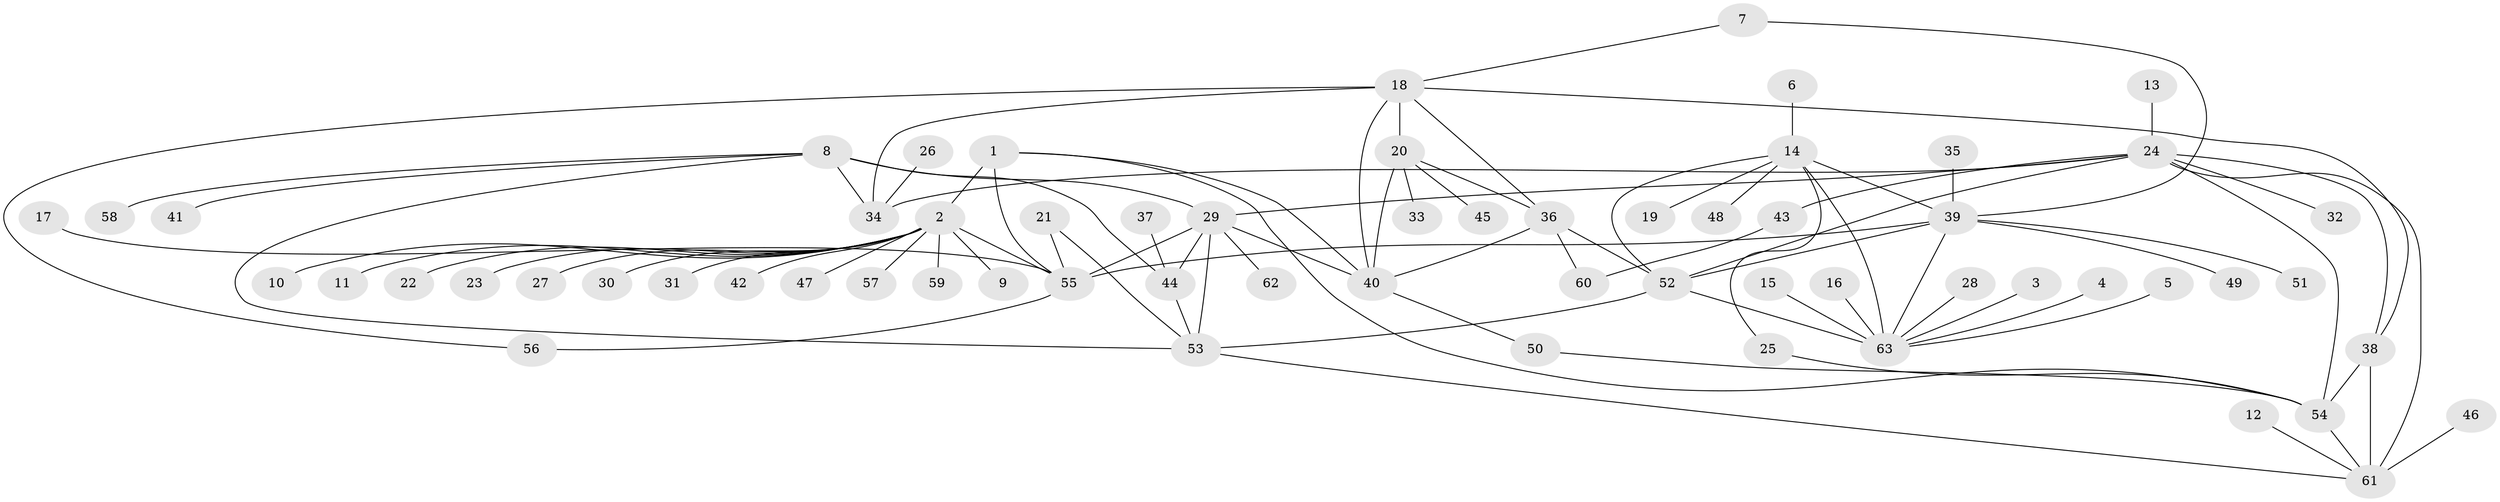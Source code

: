 // original degree distribution, {9: 0.047619047619047616, 8: 0.06349206349206349, 7: 0.03968253968253968, 11: 0.023809523809523808, 6: 0.031746031746031744, 10: 0.007936507936507936, 13: 0.015873015873015872, 12: 0.007936507936507936, 1: 0.5952380952380952, 2: 0.1349206349206349, 4: 0.023809523809523808, 3: 0.007936507936507936}
// Generated by graph-tools (version 1.1) at 2025/02/03/09/25 03:02:43]
// undirected, 63 vertices, 90 edges
graph export_dot {
graph [start="1"]
  node [color=gray90,style=filled];
  1;
  2;
  3;
  4;
  5;
  6;
  7;
  8;
  9;
  10;
  11;
  12;
  13;
  14;
  15;
  16;
  17;
  18;
  19;
  20;
  21;
  22;
  23;
  24;
  25;
  26;
  27;
  28;
  29;
  30;
  31;
  32;
  33;
  34;
  35;
  36;
  37;
  38;
  39;
  40;
  41;
  42;
  43;
  44;
  45;
  46;
  47;
  48;
  49;
  50;
  51;
  52;
  53;
  54;
  55;
  56;
  57;
  58;
  59;
  60;
  61;
  62;
  63;
  1 -- 2 [weight=4.0];
  1 -- 40 [weight=1.0];
  1 -- 54 [weight=1.0];
  1 -- 55 [weight=1.0];
  2 -- 9 [weight=1.0];
  2 -- 10 [weight=1.0];
  2 -- 11 [weight=1.0];
  2 -- 22 [weight=1.0];
  2 -- 23 [weight=1.0];
  2 -- 27 [weight=1.0];
  2 -- 30 [weight=1.0];
  2 -- 31 [weight=1.0];
  2 -- 42 [weight=1.0];
  2 -- 47 [weight=1.0];
  2 -- 55 [weight=4.0];
  2 -- 57 [weight=1.0];
  2 -- 59 [weight=1.0];
  3 -- 63 [weight=1.0];
  4 -- 63 [weight=1.0];
  5 -- 63 [weight=1.0];
  6 -- 14 [weight=1.0];
  7 -- 18 [weight=1.0];
  7 -- 39 [weight=1.0];
  8 -- 29 [weight=4.0];
  8 -- 34 [weight=1.0];
  8 -- 41 [weight=1.0];
  8 -- 44 [weight=2.0];
  8 -- 53 [weight=2.0];
  8 -- 58 [weight=1.0];
  12 -- 61 [weight=1.0];
  13 -- 24 [weight=1.0];
  14 -- 19 [weight=1.0];
  14 -- 25 [weight=1.0];
  14 -- 39 [weight=1.0];
  14 -- 48 [weight=1.0];
  14 -- 52 [weight=2.0];
  14 -- 63 [weight=2.0];
  15 -- 63 [weight=1.0];
  16 -- 63 [weight=1.0];
  17 -- 55 [weight=1.0];
  18 -- 20 [weight=2.0];
  18 -- 34 [weight=1.0];
  18 -- 36 [weight=2.0];
  18 -- 38 [weight=2.0];
  18 -- 40 [weight=4.0];
  18 -- 56 [weight=1.0];
  20 -- 33 [weight=1.0];
  20 -- 36 [weight=1.0];
  20 -- 40 [weight=2.0];
  20 -- 45 [weight=1.0];
  21 -- 53 [weight=1.0];
  21 -- 55 [weight=1.0];
  24 -- 29 [weight=1.0];
  24 -- 32 [weight=1.0];
  24 -- 34 [weight=1.0];
  24 -- 38 [weight=1.0];
  24 -- 43 [weight=1.0];
  24 -- 52 [weight=1.0];
  24 -- 54 [weight=1.0];
  24 -- 61 [weight=3.0];
  25 -- 54 [weight=1.0];
  26 -- 34 [weight=1.0];
  28 -- 63 [weight=1.0];
  29 -- 40 [weight=1.0];
  29 -- 44 [weight=2.0];
  29 -- 53 [weight=2.0];
  29 -- 55 [weight=1.0];
  29 -- 62 [weight=1.0];
  35 -- 39 [weight=1.0];
  36 -- 40 [weight=2.0];
  36 -- 52 [weight=1.0];
  36 -- 60 [weight=1.0];
  37 -- 44 [weight=1.0];
  38 -- 54 [weight=1.0];
  38 -- 61 [weight=3.0];
  39 -- 49 [weight=1.0];
  39 -- 51 [weight=1.0];
  39 -- 52 [weight=2.0];
  39 -- 55 [weight=1.0];
  39 -- 63 [weight=2.0];
  40 -- 50 [weight=1.0];
  43 -- 60 [weight=1.0];
  44 -- 53 [weight=1.0];
  46 -- 61 [weight=1.0];
  50 -- 54 [weight=1.0];
  52 -- 53 [weight=1.0];
  52 -- 63 [weight=4.0];
  53 -- 61 [weight=1.0];
  54 -- 61 [weight=3.0];
  55 -- 56 [weight=1.0];
}
